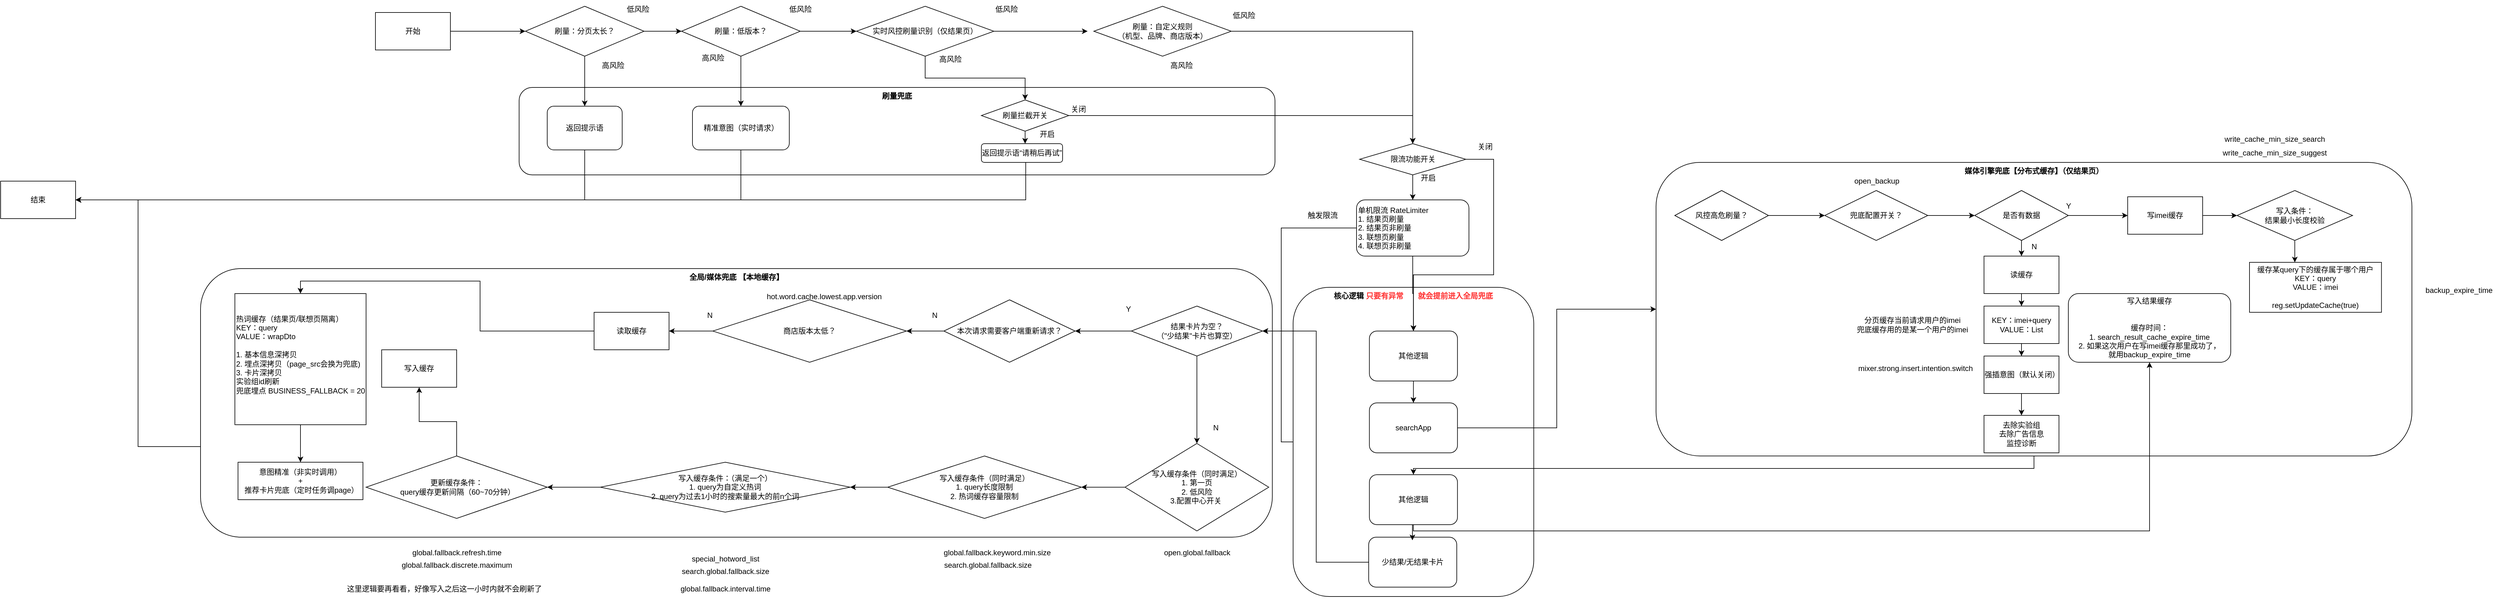 <mxfile version="25.0.3">
  <diagram name="第 1 页" id="1Aa76YPSy4CPtxVOISLz">
    <mxGraphModel dx="1760" dy="1668" grid="1" gridSize="10" guides="1" tooltips="1" connect="1" arrows="1" fold="1" page="1" pageScale="1" pageWidth="827" pageHeight="1169" math="0" shadow="0">
      <root>
        <mxCell id="0" />
        <mxCell id="1" parent="0" />
        <mxCell id="K1Wzr4Rf5TzKCfg1iNbo-114" style="edgeStyle=orthogonalEdgeStyle;rounded=0;orthogonalLoop=1;jettySize=auto;html=1;entryX=1;entryY=0.5;entryDx=0;entryDy=0;" parent="1" source="K1Wzr4Rf5TzKCfg1iNbo-113" target="K1Wzr4Rf5TzKCfg1iNbo-64" edge="1">
          <mxGeometry relative="1" as="geometry">
            <Array as="points">
              <mxPoint x="1250" y="688" />
              <mxPoint x="1250" y="510" />
            </Array>
          </mxGeometry>
        </mxCell>
        <mxCell id="K1Wzr4Rf5TzKCfg1iNbo-113" value="&lt;b&gt;核心逻辑 &lt;font color=&quot;#ff3333&quot;&gt;只要有异常&amp;nbsp; &amp;nbsp; &amp;nbsp; &amp;nbsp;就会提前进入全局兜底&lt;/font&gt;&lt;/b&gt;" style="rounded=1;whiteSpace=wrap;html=1;verticalAlign=top;" parent="1" vertex="1">
          <mxGeometry x="1269" y="440" width="385.25" height="495" as="geometry" />
        </mxCell>
        <mxCell id="kvgdyRZ8XNl1OnzRA7-r-6" value="&lt;b&gt;刷量兜底&lt;/b&gt;&lt;div&gt;&lt;br&gt;&lt;/div&gt;" style="rounded=1;whiteSpace=wrap;html=1;verticalAlign=top;" parent="1" vertex="1">
          <mxGeometry x="30" y="120" width="1210" height="140" as="geometry" />
        </mxCell>
        <mxCell id="kvgdyRZ8XNl1OnzRA7-r-18" value="" style="edgeStyle=orthogonalEdgeStyle;rounded=0;orthogonalLoop=1;jettySize=auto;html=1;" parent="1" source="kvgdyRZ8XNl1OnzRA7-r-12" edge="1">
          <mxGeometry relative="1" as="geometry">
            <mxPoint x="40" y="30" as="targetPoint" />
          </mxGeometry>
        </mxCell>
        <mxCell id="kvgdyRZ8XNl1OnzRA7-r-12" value="开始" style="rounded=0;whiteSpace=wrap;html=1;" parent="1" vertex="1">
          <mxGeometry x="-200" width="120" height="60" as="geometry" />
        </mxCell>
        <mxCell id="kvgdyRZ8XNl1OnzRA7-r-33" style="edgeStyle=orthogonalEdgeStyle;rounded=0;orthogonalLoop=1;jettySize=auto;html=1;entryX=0;entryY=0.5;entryDx=0;entryDy=0;" parent="1" source="kvgdyRZ8XNl1OnzRA7-r-25" target="kvgdyRZ8XNl1OnzRA7-r-31" edge="1">
          <mxGeometry relative="1" as="geometry" />
        </mxCell>
        <mxCell id="kvgdyRZ8XNl1OnzRA7-r-49" style="edgeStyle=orthogonalEdgeStyle;rounded=0;orthogonalLoop=1;jettySize=auto;html=1;entryX=0.5;entryY=0;entryDx=0;entryDy=0;" parent="1" source="kvgdyRZ8XNl1OnzRA7-r-25" target="kvgdyRZ8XNl1OnzRA7-r-45" edge="1">
          <mxGeometry relative="1" as="geometry" />
        </mxCell>
        <mxCell id="kvgdyRZ8XNl1OnzRA7-r-25" value="刷量：低版本？" style="rhombus;whiteSpace=wrap;html=1;" parent="1" vertex="1">
          <mxGeometry x="290" y="-10" width="190" height="80" as="geometry" />
        </mxCell>
        <mxCell id="kvgdyRZ8XNl1OnzRA7-r-28" value="高风险" style="text;html=1;align=center;verticalAlign=middle;resizable=0;points=[];autosize=1;strokeColor=none;fillColor=none;" parent="1" vertex="1">
          <mxGeometry x="310" y="58" width="60" height="30" as="geometry" />
        </mxCell>
        <mxCell id="kvgdyRZ8XNl1OnzRA7-r-39" style="edgeStyle=orthogonalEdgeStyle;rounded=0;orthogonalLoop=1;jettySize=auto;html=1;" parent="1" source="kvgdyRZ8XNl1OnzRA7-r-31" edge="1">
          <mxGeometry relative="1" as="geometry">
            <mxPoint x="940" y="30.0" as="targetPoint" />
          </mxGeometry>
        </mxCell>
        <mxCell id="K1Wzr4Rf5TzKCfg1iNbo-34" style="edgeStyle=orthogonalEdgeStyle;rounded=0;orthogonalLoop=1;jettySize=auto;html=1;entryX=0.5;entryY=0;entryDx=0;entryDy=0;" parent="1" source="kvgdyRZ8XNl1OnzRA7-r-31" target="K1Wzr4Rf5TzKCfg1iNbo-33" edge="1">
          <mxGeometry relative="1" as="geometry" />
        </mxCell>
        <mxCell id="kvgdyRZ8XNl1OnzRA7-r-31" value="实时风控刷量识别（仅结果页）" style="rhombus;whiteSpace=wrap;html=1;" parent="1" vertex="1">
          <mxGeometry x="570" y="-10" width="220" height="80" as="geometry" />
        </mxCell>
        <mxCell id="kvgdyRZ8XNl1OnzRA7-r-37" value="低风险" style="text;html=1;align=center;verticalAlign=middle;resizable=0;points=[];autosize=1;strokeColor=none;fillColor=none;" parent="1" vertex="1">
          <mxGeometry x="450" y="-20" width="60" height="30" as="geometry" />
        </mxCell>
        <mxCell id="kvgdyRZ8XNl1OnzRA7-r-38" value="高风险" style="text;html=1;align=center;verticalAlign=middle;resizable=0;points=[];autosize=1;strokeColor=none;fillColor=none;" parent="1" vertex="1">
          <mxGeometry x="1060" y="70" width="60" height="30" as="geometry" />
        </mxCell>
        <mxCell id="kvgdyRZ8XNl1OnzRA7-r-41" value="低风险" style="text;html=1;align=center;verticalAlign=middle;resizable=0;points=[];autosize=1;strokeColor=none;fillColor=none;" parent="1" vertex="1">
          <mxGeometry x="780" y="-20" width="60" height="30" as="geometry" />
        </mxCell>
        <mxCell id="K1Wzr4Rf5TzKCfg1iNbo-11" style="edgeStyle=orthogonalEdgeStyle;rounded=0;orthogonalLoop=1;jettySize=auto;html=1;entryX=1;entryY=0.5;entryDx=0;entryDy=0;" parent="1" source="kvgdyRZ8XNl1OnzRA7-r-45" target="kvgdyRZ8XNl1OnzRA7-r-51" edge="1">
          <mxGeometry relative="1" as="geometry">
            <Array as="points">
              <mxPoint x="385" y="300" />
            </Array>
          </mxGeometry>
        </mxCell>
        <mxCell id="kvgdyRZ8XNl1OnzRA7-r-45" value="精准意图（实时请求）" style="rounded=1;whiteSpace=wrap;html=1;" parent="1" vertex="1">
          <mxGeometry x="307.5" y="150" width="155" height="70" as="geometry" />
        </mxCell>
        <mxCell id="K1Wzr4Rf5TzKCfg1iNbo-32" style="edgeStyle=orthogonalEdgeStyle;rounded=0;orthogonalLoop=1;jettySize=auto;html=1;entryX=1;entryY=0.5;entryDx=0;entryDy=0;" parent="1" source="kvgdyRZ8XNl1OnzRA7-r-46" target="kvgdyRZ8XNl1OnzRA7-r-51" edge="1">
          <mxGeometry relative="1" as="geometry">
            <Array as="points">
              <mxPoint x="841" y="300" />
            </Array>
          </mxGeometry>
        </mxCell>
        <mxCell id="kvgdyRZ8XNl1OnzRA7-r-46" value="返回提示语“请稍后再试”" style="rounded=1;whiteSpace=wrap;html=1;" parent="1" vertex="1">
          <mxGeometry x="770" y="210" width="130" height="30" as="geometry" />
        </mxCell>
        <mxCell id="kvgdyRZ8XNl1OnzRA7-r-51" value="结束" style="rounded=0;whiteSpace=wrap;html=1;" parent="1" vertex="1">
          <mxGeometry x="-800" y="270" width="120" height="60" as="geometry" />
        </mxCell>
        <mxCell id="K1Wzr4Rf5TzKCfg1iNbo-1" value="刷量：自定义规则&lt;br&gt;（机型、品牌、商店版本）" style="rhombus;whiteSpace=wrap;html=1;" parent="1" vertex="1">
          <mxGeometry x="950" y="-10" width="220" height="80" as="geometry" />
        </mxCell>
        <mxCell id="K1Wzr4Rf5TzKCfg1iNbo-4" style="edgeStyle=orthogonalEdgeStyle;rounded=0;orthogonalLoop=1;jettySize=auto;html=1;entryX=0;entryY=0.5;entryDx=0;entryDy=0;" parent="1" source="K1Wzr4Rf5TzKCfg1iNbo-3" target="kvgdyRZ8XNl1OnzRA7-r-25" edge="1">
          <mxGeometry relative="1" as="geometry" />
        </mxCell>
        <mxCell id="K1Wzr4Rf5TzKCfg1iNbo-16" style="edgeStyle=orthogonalEdgeStyle;rounded=0;orthogonalLoop=1;jettySize=auto;html=1;entryX=0.5;entryY=0;entryDx=0;entryDy=0;" parent="1" source="K1Wzr4Rf5TzKCfg1iNbo-3" target="K1Wzr4Rf5TzKCfg1iNbo-6" edge="1">
          <mxGeometry relative="1" as="geometry" />
        </mxCell>
        <mxCell id="K1Wzr4Rf5TzKCfg1iNbo-3" value="刷量：分页太长？" style="rhombus;whiteSpace=wrap;html=1;" parent="1" vertex="1">
          <mxGeometry x="40" y="-10" width="190" height="80" as="geometry" />
        </mxCell>
        <mxCell id="K1Wzr4Rf5TzKCfg1iNbo-10" style="edgeStyle=orthogonalEdgeStyle;rounded=0;orthogonalLoop=1;jettySize=auto;html=1;entryX=1;entryY=0.5;entryDx=0;entryDy=0;" parent="1" source="K1Wzr4Rf5TzKCfg1iNbo-6" target="kvgdyRZ8XNl1OnzRA7-r-51" edge="1">
          <mxGeometry relative="1" as="geometry">
            <Array as="points">
              <mxPoint x="135" y="300" />
            </Array>
          </mxGeometry>
        </mxCell>
        <mxCell id="K1Wzr4Rf5TzKCfg1iNbo-6" value="返回提示语" style="rounded=1;whiteSpace=wrap;html=1;" parent="1" vertex="1">
          <mxGeometry x="75" y="150" width="120" height="70" as="geometry" />
        </mxCell>
        <mxCell id="K1Wzr4Rf5TzKCfg1iNbo-9" value="低风险" style="text;html=1;align=center;verticalAlign=middle;resizable=0;points=[];autosize=1;strokeColor=none;fillColor=none;" parent="1" vertex="1">
          <mxGeometry x="1160" y="-10" width="60" height="30" as="geometry" />
        </mxCell>
        <mxCell id="K1Wzr4Rf5TzKCfg1iNbo-14" value="低风险" style="text;html=1;align=center;verticalAlign=middle;resizable=0;points=[];autosize=1;strokeColor=none;fillColor=none;" parent="1" vertex="1">
          <mxGeometry x="190" y="-20" width="60" height="30" as="geometry" />
        </mxCell>
        <mxCell id="K1Wzr4Rf5TzKCfg1iNbo-17" value="高风险" style="text;html=1;align=center;verticalAlign=middle;resizable=0;points=[];autosize=1;strokeColor=none;fillColor=none;" parent="1" vertex="1">
          <mxGeometry x="150" y="70" width="60" height="30" as="geometry" />
        </mxCell>
        <mxCell id="K1Wzr4Rf5TzKCfg1iNbo-18" value="高风险" style="text;html=1;align=center;verticalAlign=middle;resizable=0;points=[];autosize=1;strokeColor=none;fillColor=none;" parent="1" vertex="1">
          <mxGeometry x="690" y="60" width="60" height="30" as="geometry" />
        </mxCell>
        <mxCell id="K1Wzr4Rf5TzKCfg1iNbo-163" style="edgeStyle=orthogonalEdgeStyle;rounded=0;orthogonalLoop=1;jettySize=auto;html=1;entryX=0.5;entryY=0;entryDx=0;entryDy=0;" parent="1" source="K1Wzr4Rf5TzKCfg1iNbo-20" target="K1Wzr4Rf5TzKCfg1iNbo-144" edge="1">
          <mxGeometry relative="1" as="geometry" />
        </mxCell>
        <mxCell id="K1Wzr4Rf5TzKCfg1iNbo-20" value="其他逻辑" style="rounded=1;whiteSpace=wrap;html=1;" parent="1" vertex="1">
          <mxGeometry x="1391.12" y="510" width="141" height="80" as="geometry" />
        </mxCell>
        <mxCell id="piJ36TH8UZs6pjO6e0jp-5" style="edgeStyle=orthogonalEdgeStyle;rounded=0;orthogonalLoop=1;jettySize=auto;html=1;entryX=0.5;entryY=0;entryDx=0;entryDy=0;" edge="1" parent="1" source="K1Wzr4Rf5TzKCfg1iNbo-23" target="K1Wzr4Rf5TzKCfg1iNbo-29">
          <mxGeometry relative="1" as="geometry">
            <Array as="points">
              <mxPoint x="2455" y="730" />
              <mxPoint x="1462" y="730" />
            </Array>
          </mxGeometry>
        </mxCell>
        <mxCell id="K1Wzr4Rf5TzKCfg1iNbo-23" value="&lt;b&gt;媒体引擎兜底【分布式缓存】（仅结果页）&lt;/b&gt;" style="rounded=1;whiteSpace=wrap;html=1;verticalAlign=top;" parent="1" vertex="1">
          <mxGeometry x="1850" y="240" width="1210" height="470" as="geometry" />
        </mxCell>
        <mxCell id="K1Wzr4Rf5TzKCfg1iNbo-40" style="edgeStyle=orthogonalEdgeStyle;rounded=0;orthogonalLoop=1;jettySize=auto;html=1;entryX=1;entryY=0.5;entryDx=0;entryDy=0;" parent="1" source="K1Wzr4Rf5TzKCfg1iNbo-24" target="kvgdyRZ8XNl1OnzRA7-r-51" edge="1">
          <mxGeometry relative="1" as="geometry">
            <Array as="points">
              <mxPoint x="-580" y="695" />
              <mxPoint x="-580" y="300" />
            </Array>
          </mxGeometry>
        </mxCell>
        <mxCell id="K1Wzr4Rf5TzKCfg1iNbo-24" value="&lt;b&gt;全局/媒体兜底 【本地缓存】&lt;/b&gt;" style="rounded=1;whiteSpace=wrap;html=1;verticalAlign=top;" parent="1" vertex="1">
          <mxGeometry x="-480" y="410" width="1715.75" height="430" as="geometry" />
        </mxCell>
        <mxCell id="qs3GoqLjjJzCY68HmrBl-4" style="edgeStyle=orthogonalEdgeStyle;rounded=0;orthogonalLoop=1;jettySize=auto;html=1;entryX=1;entryY=0.5;entryDx=0;entryDy=0;exitX=0;exitY=0.501;exitDx=0;exitDy=0;exitPerimeter=0;" parent="1" source="piJ36TH8UZs6pjO6e0jp-2" target="K1Wzr4Rf5TzKCfg1iNbo-64" edge="1">
          <mxGeometry relative="1" as="geometry">
            <Array as="points">
              <mxPoint x="1306" y="880" />
              <mxPoint x="1306" y="510" />
            </Array>
          </mxGeometry>
        </mxCell>
        <mxCell id="piJ36TH8UZs6pjO6e0jp-4" style="edgeStyle=orthogonalEdgeStyle;rounded=0;orthogonalLoop=1;jettySize=auto;html=1;entryX=0.5;entryY=1;entryDx=0;entryDy=0;" edge="1" parent="1" source="K1Wzr4Rf5TzKCfg1iNbo-29" target="K1Wzr4Rf5TzKCfg1iNbo-166">
          <mxGeometry relative="1" as="geometry">
            <Array as="points">
              <mxPoint x="1462" y="830" />
              <mxPoint x="2640" y="830" />
            </Array>
          </mxGeometry>
        </mxCell>
        <mxCell id="K1Wzr4Rf5TzKCfg1iNbo-29" value="其他逻辑" style="rounded=1;whiteSpace=wrap;html=1;" parent="1" vertex="1">
          <mxGeometry x="1391.13" y="740" width="141" height="80" as="geometry" />
        </mxCell>
        <mxCell id="K1Wzr4Rf5TzKCfg1iNbo-36" style="edgeStyle=orthogonalEdgeStyle;rounded=0;orthogonalLoop=1;jettySize=auto;html=1;entryX=0.5;entryY=0;entryDx=0;entryDy=0;" parent="1" source="K1Wzr4Rf5TzKCfg1iNbo-50" target="K1Wzr4Rf5TzKCfg1iNbo-37" edge="1">
          <mxGeometry relative="1" as="geometry">
            <mxPoint x="1380" y="70" as="targetPoint" />
            <Array as="points">
              <mxPoint x="1461" y="165" />
            </Array>
          </mxGeometry>
        </mxCell>
        <mxCell id="K1Wzr4Rf5TzKCfg1iNbo-33" value="刷量拦截开关" style="rhombus;whiteSpace=wrap;html=1;" parent="1" vertex="1">
          <mxGeometry x="770" y="140" width="140" height="50" as="geometry" />
        </mxCell>
        <mxCell id="K1Wzr4Rf5TzKCfg1iNbo-35" style="edgeStyle=orthogonalEdgeStyle;rounded=0;orthogonalLoop=1;jettySize=auto;html=1;entryX=0.536;entryY=0.013;entryDx=0;entryDy=0;entryPerimeter=0;" parent="1" source="K1Wzr4Rf5TzKCfg1iNbo-33" target="kvgdyRZ8XNl1OnzRA7-r-46" edge="1">
          <mxGeometry relative="1" as="geometry" />
        </mxCell>
        <mxCell id="K1Wzr4Rf5TzKCfg1iNbo-39" style="edgeStyle=orthogonalEdgeStyle;rounded=0;orthogonalLoop=1;jettySize=auto;html=1;entryX=0.5;entryY=0;entryDx=0;entryDy=0;" parent="1" source="K1Wzr4Rf5TzKCfg1iNbo-37" target="K1Wzr4Rf5TzKCfg1iNbo-20" edge="1">
          <mxGeometry relative="1" as="geometry" />
        </mxCell>
        <mxCell id="K1Wzr4Rf5TzKCfg1iNbo-61" style="edgeStyle=orthogonalEdgeStyle;rounded=0;orthogonalLoop=1;jettySize=auto;html=1;entryX=1;entryY=0.5;entryDx=0;entryDy=0;" parent="1" source="K1Wzr4Rf5TzKCfg1iNbo-37" target="K1Wzr4Rf5TzKCfg1iNbo-64" edge="1">
          <mxGeometry relative="1" as="geometry">
            <Array as="points">
              <mxPoint x="1250" y="345" />
              <mxPoint x="1250" y="510" />
            </Array>
          </mxGeometry>
        </mxCell>
        <mxCell id="K1Wzr4Rf5TzKCfg1iNbo-37" value="单机限流 RateLimiter&lt;br&gt;1. 结果页刷量&lt;br&gt;2. 结果页非刷量&lt;br&gt;3. 联想页刷量&lt;br&gt;4. 联想页非刷量" style="rounded=1;whiteSpace=wrap;html=1;align=left;" parent="1" vertex="1">
          <mxGeometry x="1370.5" y="300" width="180" height="90" as="geometry" />
        </mxCell>
        <mxCell id="K1Wzr4Rf5TzKCfg1iNbo-44" value="关闭" style="text;html=1;align=center;verticalAlign=middle;resizable=0;points=[];autosize=1;strokeColor=none;fillColor=none;" parent="1" vertex="1">
          <mxGeometry x="900" y="140" width="50" height="30" as="geometry" />
        </mxCell>
        <mxCell id="K1Wzr4Rf5TzKCfg1iNbo-45" value="开启" style="text;html=1;align=center;verticalAlign=middle;resizable=0;points=[];autosize=1;strokeColor=none;fillColor=none;" parent="1" vertex="1">
          <mxGeometry x="850" y="180" width="50" height="30" as="geometry" />
        </mxCell>
        <mxCell id="K1Wzr4Rf5TzKCfg1iNbo-51" value="" style="edgeStyle=orthogonalEdgeStyle;rounded=0;orthogonalLoop=1;jettySize=auto;html=1;" parent="1" source="K1Wzr4Rf5TzKCfg1iNbo-1" target="K1Wzr4Rf5TzKCfg1iNbo-50" edge="1">
          <mxGeometry relative="1" as="geometry">
            <mxPoint x="1460" y="240" as="targetPoint" />
            <mxPoint x="1170" y="30" as="sourcePoint" />
          </mxGeometry>
        </mxCell>
        <mxCell id="K1Wzr4Rf5TzKCfg1iNbo-52" value="" style="edgeStyle=orthogonalEdgeStyle;rounded=0;orthogonalLoop=1;jettySize=auto;html=1;entryX=0.5;entryY=0;entryDx=0;entryDy=0;" parent="1" source="K1Wzr4Rf5TzKCfg1iNbo-33" target="K1Wzr4Rf5TzKCfg1iNbo-50" edge="1">
          <mxGeometry relative="1" as="geometry">
            <mxPoint x="1461" y="300" as="targetPoint" />
            <mxPoint x="910" y="165" as="sourcePoint" />
            <Array as="points" />
          </mxGeometry>
        </mxCell>
        <mxCell id="K1Wzr4Rf5TzKCfg1iNbo-58" style="edgeStyle=orthogonalEdgeStyle;rounded=0;orthogonalLoop=1;jettySize=auto;html=1;entryX=0.5;entryY=0;entryDx=0;entryDy=0;" parent="1" source="K1Wzr4Rf5TzKCfg1iNbo-50" target="K1Wzr4Rf5TzKCfg1iNbo-20" edge="1">
          <mxGeometry relative="1" as="geometry">
            <Array as="points">
              <mxPoint x="1590" y="235" />
              <mxPoint x="1590" y="420" />
            </Array>
          </mxGeometry>
        </mxCell>
        <mxCell id="K1Wzr4Rf5TzKCfg1iNbo-50" value="限流功能开关" style="rhombus;whiteSpace=wrap;html=1;" parent="1" vertex="1">
          <mxGeometry x="1375.5" y="210" width="170" height="50" as="geometry" />
        </mxCell>
        <mxCell id="K1Wzr4Rf5TzKCfg1iNbo-54" value="关闭" style="text;html=1;align=center;verticalAlign=middle;resizable=0;points=[];autosize=1;strokeColor=none;fillColor=none;" parent="1" vertex="1">
          <mxGeometry x="1550.5" y="200" width="50" height="30" as="geometry" />
        </mxCell>
        <mxCell id="K1Wzr4Rf5TzKCfg1iNbo-57" value="开启" style="text;html=1;align=center;verticalAlign=middle;resizable=0;points=[];autosize=1;strokeColor=none;fillColor=none;" parent="1" vertex="1">
          <mxGeometry x="1460" y="250" width="50" height="30" as="geometry" />
        </mxCell>
        <mxCell id="K1Wzr4Rf5TzKCfg1iNbo-109" style="edgeStyle=orthogonalEdgeStyle;rounded=0;orthogonalLoop=1;jettySize=auto;html=1;entryX=0.5;entryY=0;entryDx=0;entryDy=0;" parent="1" source="K1Wzr4Rf5TzKCfg1iNbo-64" target="K1Wzr4Rf5TzKCfg1iNbo-72" edge="1">
          <mxGeometry relative="1" as="geometry" />
        </mxCell>
        <mxCell id="K1Wzr4Rf5TzKCfg1iNbo-110" style="edgeStyle=orthogonalEdgeStyle;rounded=0;orthogonalLoop=1;jettySize=auto;html=1;entryX=1;entryY=0.5;entryDx=0;entryDy=0;" parent="1" source="K1Wzr4Rf5TzKCfg1iNbo-183" target="K1Wzr4Rf5TzKCfg1iNbo-103" edge="1">
          <mxGeometry relative="1" as="geometry" />
        </mxCell>
        <mxCell id="K1Wzr4Rf5TzKCfg1iNbo-64" value="&lt;div&gt;结果卡片为空？&lt;br&gt;（&quot;少结果&quot;卡片也算空）&lt;/div&gt;" style="rhombus;whiteSpace=wrap;html=1;" parent="1" vertex="1">
          <mxGeometry x="1010" y="470" width="210" height="80" as="geometry" />
        </mxCell>
        <mxCell id="K1Wzr4Rf5TzKCfg1iNbo-84" style="edgeStyle=orthogonalEdgeStyle;rounded=0;orthogonalLoop=1;jettySize=auto;html=1;entryX=1;entryY=0.5;entryDx=0;entryDy=0;" parent="1" source="K1Wzr4Rf5TzKCfg1iNbo-72" target="K1Wzr4Rf5TzKCfg1iNbo-82" edge="1">
          <mxGeometry relative="1" as="geometry" />
        </mxCell>
        <mxCell id="K1Wzr4Rf5TzKCfg1iNbo-72" value="写入缓存条件（同时满足）&lt;br&gt;1. 第一页&lt;br&gt;2. 低风险&lt;br&gt;3.配置中心开关&amp;nbsp;" style="rhombus;whiteSpace=wrap;html=1;" parent="1" vertex="1">
          <mxGeometry x="1000" y="690" width="230" height="140" as="geometry" />
        </mxCell>
        <mxCell id="K1Wzr4Rf5TzKCfg1iNbo-79" value="open.global.fallback" style="text;html=1;align=center;verticalAlign=middle;resizable=0;points=[];autosize=1;strokeColor=none;fillColor=none;" parent="1" vertex="1">
          <mxGeometry x="1050" y="850" width="130" height="30" as="geometry" />
        </mxCell>
        <mxCell id="K1Wzr4Rf5TzKCfg1iNbo-80" value="global.fallback.keyword.min.size" style="text;html=1;align=center;verticalAlign=middle;resizable=0;points=[];autosize=1;strokeColor=none;fillColor=none;" parent="1" vertex="1">
          <mxGeometry x="700" y="850" width="190" height="30" as="geometry" />
        </mxCell>
        <mxCell id="K1Wzr4Rf5TzKCfg1iNbo-87" style="edgeStyle=orthogonalEdgeStyle;rounded=0;orthogonalLoop=1;jettySize=auto;html=1;entryX=1;entryY=0.5;entryDx=0;entryDy=0;" parent="1" source="K1Wzr4Rf5TzKCfg1iNbo-82" target="K1Wzr4Rf5TzKCfg1iNbo-86" edge="1">
          <mxGeometry relative="1" as="geometry" />
        </mxCell>
        <mxCell id="K1Wzr4Rf5TzKCfg1iNbo-82" value="写入缓存条件（同时满足）&lt;br&gt;1. query长度限制&lt;br&gt;2. 热词缓存容量限制" style="rhombus;whiteSpace=wrap;html=1;" parent="1" vertex="1">
          <mxGeometry x="620" y="710" width="310" height="100" as="geometry" />
        </mxCell>
        <mxCell id="K1Wzr4Rf5TzKCfg1iNbo-85" value="search.global.fallback.size" style="text;html=1;align=center;verticalAlign=middle;resizable=0;points=[];autosize=1;strokeColor=none;fillColor=none;" parent="1" vertex="1">
          <mxGeometry x="700" y="870" width="160" height="30" as="geometry" />
        </mxCell>
        <mxCell id="K1Wzr4Rf5TzKCfg1iNbo-95" value="" style="edgeStyle=orthogonalEdgeStyle;rounded=0;orthogonalLoop=1;jettySize=auto;html=1;" parent="1" source="K1Wzr4Rf5TzKCfg1iNbo-86" target="K1Wzr4Rf5TzKCfg1iNbo-94" edge="1">
          <mxGeometry relative="1" as="geometry" />
        </mxCell>
        <mxCell id="K1Wzr4Rf5TzKCfg1iNbo-86" value="写入缓存条件：（满足一个）&lt;br&gt;1. query为自定义热词&lt;br&gt;2. query为过去1小时的搜索量最大的前n个词" style="rhombus;whiteSpace=wrap;html=1;" parent="1" vertex="1">
          <mxGeometry x="160" y="720" width="400" height="80" as="geometry" />
        </mxCell>
        <mxCell id="K1Wzr4Rf5TzKCfg1iNbo-90" value="Y" style="text;html=1;align=center;verticalAlign=middle;resizable=0;points=[];autosize=1;strokeColor=none;fillColor=none;" parent="1" vertex="1">
          <mxGeometry x="990" y="460" width="30" height="30" as="geometry" />
        </mxCell>
        <mxCell id="K1Wzr4Rf5TzKCfg1iNbo-91" value="N" style="text;html=1;align=center;verticalAlign=middle;resizable=0;points=[];autosize=1;strokeColor=none;fillColor=none;" parent="1" vertex="1">
          <mxGeometry x="1130" y="650" width="30" height="30" as="geometry" />
        </mxCell>
        <mxCell id="K1Wzr4Rf5TzKCfg1iNbo-92" value="search.global.fallback.size" style="text;html=1;align=center;verticalAlign=middle;resizable=0;points=[];autosize=1;strokeColor=none;fillColor=none;" parent="1" vertex="1">
          <mxGeometry x="280" y="880" width="160" height="30" as="geometry" />
        </mxCell>
        <mxCell id="K1Wzr4Rf5TzKCfg1iNbo-93" value="special_hotword_list" style="text;html=1;align=center;verticalAlign=middle;resizable=0;points=[];autosize=1;strokeColor=none;fillColor=none;" parent="1" vertex="1">
          <mxGeometry x="295" y="860" width="130" height="30" as="geometry" />
        </mxCell>
        <mxCell id="K1Wzr4Rf5TzKCfg1iNbo-180" style="edgeStyle=orthogonalEdgeStyle;rounded=0;orthogonalLoop=1;jettySize=auto;html=1;entryX=0.5;entryY=1;entryDx=0;entryDy=0;" parent="1" source="K1Wzr4Rf5TzKCfg1iNbo-94" target="K1Wzr4Rf5TzKCfg1iNbo-179" edge="1">
          <mxGeometry relative="1" as="geometry" />
        </mxCell>
        <mxCell id="K1Wzr4Rf5TzKCfg1iNbo-94" value="更新缓存条件：&lt;br&gt;&amp;nbsp;query缓存更新间隔（60~70分钟）" style="rhombus;whiteSpace=wrap;html=1;" parent="1" vertex="1">
          <mxGeometry x="-215" y="710" width="290" height="100" as="geometry" />
        </mxCell>
        <mxCell id="K1Wzr4Rf5TzKCfg1iNbo-96" value="global.fallback.refresh.time" style="text;html=1;align=center;verticalAlign=middle;resizable=0;points=[];autosize=1;strokeColor=none;fillColor=none;" parent="1" vertex="1">
          <mxGeometry x="-155" y="850" width="170" height="30" as="geometry" />
        </mxCell>
        <mxCell id="K1Wzr4Rf5TzKCfg1iNbo-97" value="global.fallback.discrete.maximum" style="text;html=1;align=center;verticalAlign=middle;resizable=0;points=[];autosize=1;strokeColor=none;fillColor=none;" parent="1" vertex="1">
          <mxGeometry x="-170" y="870" width="200" height="30" as="geometry" />
        </mxCell>
        <mxCell id="K1Wzr4Rf5TzKCfg1iNbo-98" value="这里逻辑要再看看，好像写入之后这一小时内就不会刷新了" style="text;html=1;align=center;verticalAlign=middle;resizable=0;points=[];autosize=1;strokeColor=none;fillColor=none;" parent="1" vertex="1">
          <mxGeometry x="-260" y="908" width="340" height="30" as="geometry" />
        </mxCell>
        <mxCell id="K1Wzr4Rf5TzKCfg1iNbo-99" value="global.fallback.interval.time" style="text;html=1;align=center;verticalAlign=middle;resizable=0;points=[];autosize=1;strokeColor=none;fillColor=none;" parent="1" vertex="1">
          <mxGeometry x="275" y="908" width="170" height="30" as="geometry" />
        </mxCell>
        <mxCell id="K1Wzr4Rf5TzKCfg1iNbo-121" style="edgeStyle=orthogonalEdgeStyle;rounded=0;orthogonalLoop=1;jettySize=auto;html=1;entryX=0.5;entryY=0;entryDx=0;entryDy=0;" parent="1" source="K1Wzr4Rf5TzKCfg1iNbo-101" target="K1Wzr4Rf5TzKCfg1iNbo-116" edge="1">
          <mxGeometry relative="1" as="geometry" />
        </mxCell>
        <mxCell id="K1Wzr4Rf5TzKCfg1iNbo-101" value="热词缓存（结果页/联想页隔离）&lt;br&gt;KEY：query&lt;br&gt;VALUE：wrapDto&lt;br&gt;&lt;br&gt;1. 基本信息深拷贝&lt;br&gt;2. 埋点深拷贝（page_src会换为兜底)&lt;br&gt;3. 卡片深拷贝&lt;br&gt;实验组id刷新 &lt;br&gt;兜底埋点 BUSINESS_FALLBACK = 20&lt;br&gt;&lt;div&gt;&lt;br&gt;&lt;/div&gt;" style="whiteSpace=wrap;html=1;align=left;" parent="1" vertex="1">
          <mxGeometry x="-425" y="450" width="210" height="210" as="geometry" />
        </mxCell>
        <mxCell id="K1Wzr4Rf5TzKCfg1iNbo-132" value="" style="edgeStyle=orthogonalEdgeStyle;rounded=0;orthogonalLoop=1;jettySize=auto;html=1;" parent="1" source="K1Wzr4Rf5TzKCfg1iNbo-103" target="K1Wzr4Rf5TzKCfg1iNbo-131" edge="1">
          <mxGeometry relative="1" as="geometry" />
        </mxCell>
        <mxCell id="K1Wzr4Rf5TzKCfg1iNbo-103" value="商店版本太低？" style="rhombus;whiteSpace=wrap;html=1;" parent="1" vertex="1">
          <mxGeometry x="340" y="460" width="310" height="100" as="geometry" />
        </mxCell>
        <mxCell id="K1Wzr4Rf5TzKCfg1iNbo-105" value="hot.word.cache.lowest.app.version" style="text;html=1;align=center;verticalAlign=middle;resizable=0;points=[];autosize=1;strokeColor=none;fillColor=none;" parent="1" vertex="1">
          <mxGeometry x="413" y="440" width="210" height="30" as="geometry" />
        </mxCell>
        <mxCell id="K1Wzr4Rf5TzKCfg1iNbo-116" value="意图精准（非实时调用）&lt;br&gt;+&lt;br&gt;&amp;nbsp;推荐卡片兜底（定时任务调page）" style="whiteSpace=wrap;html=1;" parent="1" vertex="1">
          <mxGeometry x="-420" y="720" width="200" height="60" as="geometry" />
        </mxCell>
        <mxCell id="K1Wzr4Rf5TzKCfg1iNbo-124" value="触发限流" style="text;html=1;align=center;verticalAlign=middle;resizable=0;points=[];autosize=1;strokeColor=none;fillColor=none;" parent="1" vertex="1">
          <mxGeometry x="1280.5" y="310" width="70" height="30" as="geometry" />
        </mxCell>
        <mxCell id="K1Wzr4Rf5TzKCfg1iNbo-133" style="edgeStyle=orthogonalEdgeStyle;rounded=0;orthogonalLoop=1;jettySize=auto;html=1;entryX=0.5;entryY=0;entryDx=0;entryDy=0;" parent="1" source="K1Wzr4Rf5TzKCfg1iNbo-131" target="K1Wzr4Rf5TzKCfg1iNbo-101" edge="1">
          <mxGeometry relative="1" as="geometry" />
        </mxCell>
        <mxCell id="K1Wzr4Rf5TzKCfg1iNbo-131" value="读取缓存" style="whiteSpace=wrap;html=1;" parent="1" vertex="1">
          <mxGeometry x="150" y="480" width="120" height="60" as="geometry" />
        </mxCell>
        <mxCell id="K1Wzr4Rf5TzKCfg1iNbo-139" value="" style="edgeStyle=orthogonalEdgeStyle;rounded=0;orthogonalLoop=1;jettySize=auto;html=1;" parent="1" source="K1Wzr4Rf5TzKCfg1iNbo-135" target="K1Wzr4Rf5TzKCfg1iNbo-138" edge="1">
          <mxGeometry relative="1" as="geometry" />
        </mxCell>
        <mxCell id="K1Wzr4Rf5TzKCfg1iNbo-135" value="风控高危刷量？" style="rhombus;whiteSpace=wrap;html=1;" parent="1" vertex="1">
          <mxGeometry x="1880" y="285" width="150" height="80" as="geometry" />
        </mxCell>
        <mxCell id="K1Wzr4Rf5TzKCfg1iNbo-143" value="" style="edgeStyle=orthogonalEdgeStyle;rounded=0;orthogonalLoop=1;jettySize=auto;html=1;" parent="1" source="K1Wzr4Rf5TzKCfg1iNbo-138" target="K1Wzr4Rf5TzKCfg1iNbo-142" edge="1">
          <mxGeometry relative="1" as="geometry" />
        </mxCell>
        <mxCell id="K1Wzr4Rf5TzKCfg1iNbo-138" value="兜底配置开关？" style="rhombus;whiteSpace=wrap;html=1;" parent="1" vertex="1">
          <mxGeometry x="2120" y="285" width="165" height="80" as="geometry" />
        </mxCell>
        <mxCell id="K1Wzr4Rf5TzKCfg1iNbo-141" value="open_backup" style="text;html=1;align=center;verticalAlign=middle;resizable=0;points=[];autosize=1;strokeColor=none;fillColor=none;" parent="1" vertex="1">
          <mxGeometry x="2152.5" y="255" width="100" height="30" as="geometry" />
        </mxCell>
        <mxCell id="K1Wzr4Rf5TzKCfg1iNbo-148" value="" style="edgeStyle=orthogonalEdgeStyle;rounded=0;orthogonalLoop=1;jettySize=auto;html=1;" parent="1" source="K1Wzr4Rf5TzKCfg1iNbo-142" target="K1Wzr4Rf5TzKCfg1iNbo-147" edge="1">
          <mxGeometry relative="1" as="geometry" />
        </mxCell>
        <mxCell id="K1Wzr4Rf5TzKCfg1iNbo-150" value="" style="edgeStyle=orthogonalEdgeStyle;rounded=0;orthogonalLoop=1;jettySize=auto;html=1;" parent="1" source="K1Wzr4Rf5TzKCfg1iNbo-142" target="K1Wzr4Rf5TzKCfg1iNbo-149" edge="1">
          <mxGeometry relative="1" as="geometry" />
        </mxCell>
        <mxCell id="K1Wzr4Rf5TzKCfg1iNbo-142" value="是否有数据" style="rhombus;whiteSpace=wrap;html=1;" parent="1" vertex="1">
          <mxGeometry x="2360" y="285" width="150" height="80" as="geometry" />
        </mxCell>
        <mxCell id="K1Wzr4Rf5TzKCfg1iNbo-145" style="edgeStyle=orthogonalEdgeStyle;rounded=0;orthogonalLoop=1;jettySize=auto;html=1;entryX=0;entryY=0.5;entryDx=0;entryDy=0;" parent="1" source="K1Wzr4Rf5TzKCfg1iNbo-144" target="K1Wzr4Rf5TzKCfg1iNbo-23" edge="1">
          <mxGeometry relative="1" as="geometry" />
        </mxCell>
        <mxCell id="K1Wzr4Rf5TzKCfg1iNbo-144" value="searchApp" style="rounded=1;whiteSpace=wrap;html=1;" parent="1" vertex="1">
          <mxGeometry x="1391.12" y="625" width="141" height="80" as="geometry" />
        </mxCell>
        <mxCell id="K1Wzr4Rf5TzKCfg1iNbo-154" value="" style="edgeStyle=orthogonalEdgeStyle;rounded=0;orthogonalLoop=1;jettySize=auto;html=1;" parent="1" source="K1Wzr4Rf5TzKCfg1iNbo-147" target="K1Wzr4Rf5TzKCfg1iNbo-153" edge="1">
          <mxGeometry relative="1" as="geometry" />
        </mxCell>
        <mxCell id="K1Wzr4Rf5TzKCfg1iNbo-147" value="写imei缓存" style="whiteSpace=wrap;html=1;" parent="1" vertex="1">
          <mxGeometry x="2605" y="295" width="120" height="60" as="geometry" />
        </mxCell>
        <mxCell id="K1Wzr4Rf5TzKCfg1iNbo-176" style="edgeStyle=orthogonalEdgeStyle;rounded=0;orthogonalLoop=1;jettySize=auto;html=1;entryX=0.5;entryY=0;entryDx=0;entryDy=0;" parent="1" source="K1Wzr4Rf5TzKCfg1iNbo-149" target="K1Wzr4Rf5TzKCfg1iNbo-169" edge="1">
          <mxGeometry relative="1" as="geometry" />
        </mxCell>
        <mxCell id="K1Wzr4Rf5TzKCfg1iNbo-149" value="读缓存" style="whiteSpace=wrap;html=1;" parent="1" vertex="1">
          <mxGeometry x="2375" y="390" width="120" height="60" as="geometry" />
        </mxCell>
        <mxCell id="K1Wzr4Rf5TzKCfg1iNbo-151" value="Y" style="text;html=1;align=center;verticalAlign=middle;resizable=0;points=[];autosize=1;strokeColor=none;fillColor=none;" parent="1" vertex="1">
          <mxGeometry x="2495" y="295" width="30" height="30" as="geometry" />
        </mxCell>
        <mxCell id="K1Wzr4Rf5TzKCfg1iNbo-152" value="N" style="text;html=1;align=center;verticalAlign=middle;resizable=0;points=[];autosize=1;strokeColor=none;fillColor=none;" parent="1" vertex="1">
          <mxGeometry x="2440" y="360" width="30" height="30" as="geometry" />
        </mxCell>
        <mxCell id="K1Wzr4Rf5TzKCfg1iNbo-158" value="" style="edgeStyle=orthogonalEdgeStyle;rounded=0;orthogonalLoop=1;jettySize=auto;html=1;" parent="1" source="K1Wzr4Rf5TzKCfg1iNbo-153" edge="1">
          <mxGeometry relative="1" as="geometry">
            <mxPoint x="2872.571" y="400.031" as="targetPoint" />
          </mxGeometry>
        </mxCell>
        <mxCell id="K1Wzr4Rf5TzKCfg1iNbo-153" value="写入条件：&lt;br&gt;结果最小长度校验" style="rhombus;whiteSpace=wrap;html=1;" parent="1" vertex="1">
          <mxGeometry x="2780" y="285" width="185" height="80" as="geometry" />
        </mxCell>
        <mxCell id="K1Wzr4Rf5TzKCfg1iNbo-155" value="write_cache_min_size_search" style="text;html=1;align=center;verticalAlign=middle;resizable=0;points=[];autosize=1;strokeColor=none;fillColor=none;" parent="1" vertex="1">
          <mxGeometry x="2750" y="188" width="180" height="30" as="geometry" />
        </mxCell>
        <mxCell id="K1Wzr4Rf5TzKCfg1iNbo-156" value="write_cache_min_size_suggest" style="text;html=1;align=center;verticalAlign=middle;resizable=0;points=[];autosize=1;strokeColor=none;fillColor=none;" parent="1" vertex="1">
          <mxGeometry x="2745" y="210" width="190" height="30" as="geometry" />
        </mxCell>
        <mxCell id="K1Wzr4Rf5TzKCfg1iNbo-159" value="缓存某query下的缓存属于哪个用户&lt;br&gt;KEY：query&lt;br&gt;VALUE：imei&lt;br&gt;&lt;br&gt;reg.setUpdateCache(true)" style="whiteSpace=wrap;html=1;" parent="1" vertex="1">
          <mxGeometry x="2800" y="400" width="211.25" height="80" as="geometry" />
        </mxCell>
        <mxCell id="K1Wzr4Rf5TzKCfg1iNbo-160" value="backup_expire_time" style="text;html=1;align=center;verticalAlign=middle;resizable=0;points=[];autosize=1;strokeColor=none;fillColor=none;" parent="1" vertex="1">
          <mxGeometry x="3070" y="430" width="130" height="30" as="geometry" />
        </mxCell>
        <mxCell id="K1Wzr4Rf5TzKCfg1iNbo-166" value="写入结果缓存&lt;br&gt;&lt;br&gt;&lt;br&gt;缓存时间：&lt;div&gt;1. search_result_cache_expire_time&lt;br&gt;2. 如果这次用户在写imei缓存那里成功了，&lt;br&gt;就用&lt;span style=&quot;text-wrap: nowrap; background-color: initial;&quot;&gt;backup_expire_time&lt;/span&gt;&lt;/div&gt;" style="rounded=1;whiteSpace=wrap;html=1;" parent="1" vertex="1">
          <mxGeometry x="2510" y="450" width="260" height="110" as="geometry" />
        </mxCell>
        <mxCell id="K1Wzr4Rf5TzKCfg1iNbo-178" value="" style="edgeStyle=orthogonalEdgeStyle;rounded=0;orthogonalLoop=1;jettySize=auto;html=1;" parent="1" source="K1Wzr4Rf5TzKCfg1iNbo-169" target="K1Wzr4Rf5TzKCfg1iNbo-177" edge="1">
          <mxGeometry relative="1" as="geometry" />
        </mxCell>
        <mxCell id="K1Wzr4Rf5TzKCfg1iNbo-169" value="KEY：imei+query&lt;div&gt;VALUE：List&lt;/div&gt;" style="whiteSpace=wrap;html=1;" parent="1" vertex="1">
          <mxGeometry x="2375" y="470" width="120" height="60" as="geometry" />
        </mxCell>
        <mxCell id="K1Wzr4Rf5TzKCfg1iNbo-175" value="分页缓存当前请求用户的imei&lt;br&gt;兜底缓存用的是某一个用户的imei" style="text;html=1;align=center;verticalAlign=middle;resizable=0;points=[];autosize=1;strokeColor=none;fillColor=none;" parent="1" vertex="1">
          <mxGeometry x="2160" y="480" width="200" height="40" as="geometry" />
        </mxCell>
        <mxCell id="K1Wzr4Rf5TzKCfg1iNbo-182" style="edgeStyle=orthogonalEdgeStyle;rounded=0;orthogonalLoop=1;jettySize=auto;html=1;entryX=0.5;entryY=0;entryDx=0;entryDy=0;" parent="1" source="K1Wzr4Rf5TzKCfg1iNbo-177" target="K1Wzr4Rf5TzKCfg1iNbo-181" edge="1">
          <mxGeometry relative="1" as="geometry" />
        </mxCell>
        <mxCell id="K1Wzr4Rf5TzKCfg1iNbo-177" value="强插意图（默认关闭）" style="whiteSpace=wrap;html=1;" parent="1" vertex="1">
          <mxGeometry x="2375" y="550" width="120" height="60" as="geometry" />
        </mxCell>
        <mxCell id="K1Wzr4Rf5TzKCfg1iNbo-179" value="写入缓存" style="whiteSpace=wrap;html=1;" parent="1" vertex="1">
          <mxGeometry x="-190" y="540" width="120" height="60" as="geometry" />
        </mxCell>
        <mxCell id="K1Wzr4Rf5TzKCfg1iNbo-181" value="去除实验组&lt;br&gt;去除广告信息&lt;br&gt;监控诊断" style="whiteSpace=wrap;html=1;" parent="1" vertex="1">
          <mxGeometry x="2375" y="645" width="120" height="60" as="geometry" />
        </mxCell>
        <mxCell id="K1Wzr4Rf5TzKCfg1iNbo-184" value="" style="edgeStyle=orthogonalEdgeStyle;rounded=0;orthogonalLoop=1;jettySize=auto;html=1;entryX=1;entryY=0.5;entryDx=0;entryDy=0;" parent="1" source="K1Wzr4Rf5TzKCfg1iNbo-64" target="K1Wzr4Rf5TzKCfg1iNbo-183" edge="1">
          <mxGeometry relative="1" as="geometry">
            <mxPoint x="1010" y="510" as="sourcePoint" />
            <mxPoint x="755" y="510" as="targetPoint" />
          </mxGeometry>
        </mxCell>
        <mxCell id="K1Wzr4Rf5TzKCfg1iNbo-183" value="本次请求需要客户端重新请求？" style="rhombus;whiteSpace=wrap;html=1;" parent="1" vertex="1">
          <mxGeometry x="710" y="460" width="210" height="100" as="geometry" />
        </mxCell>
        <mxCell id="qs3GoqLjjJzCY68HmrBl-1" value="N" style="text;html=1;align=center;verticalAlign=middle;resizable=0;points=[];autosize=1;strokeColor=none;fillColor=none;" parent="1" vertex="1">
          <mxGeometry x="680" y="470" width="30" height="30" as="geometry" />
        </mxCell>
        <mxCell id="qs3GoqLjjJzCY68HmrBl-2" value="N" style="text;html=1;align=center;verticalAlign=middle;resizable=0;points=[];autosize=1;strokeColor=none;fillColor=none;" parent="1" vertex="1">
          <mxGeometry x="320" y="470" width="30" height="30" as="geometry" />
        </mxCell>
        <mxCell id="piJ36TH8UZs6pjO6e0jp-1" value="mixer.strong.insert.intention.switch" style="text;html=1;align=center;verticalAlign=middle;resizable=0;points=[];autosize=1;strokeColor=none;fillColor=none;" vertex="1" parent="1">
          <mxGeometry x="2160" y="555" width="210" height="30" as="geometry" />
        </mxCell>
        <mxCell id="piJ36TH8UZs6pjO6e0jp-2" value="少结果/无结果卡片" style="rounded=1;whiteSpace=wrap;html=1;" vertex="1" parent="1">
          <mxGeometry x="1390" y="840" width="141" height="80" as="geometry" />
        </mxCell>
        <mxCell id="piJ36TH8UZs6pjO6e0jp-3" style="edgeStyle=orthogonalEdgeStyle;rounded=0;orthogonalLoop=1;jettySize=auto;html=1;entryX=0.5;entryY=0;entryDx=0;entryDy=0;" edge="1" parent="1">
          <mxGeometry relative="1" as="geometry">
            <mxPoint x="1460" y="820" as="sourcePoint" />
            <mxPoint x="1460" y="845" as="targetPoint" />
          </mxGeometry>
        </mxCell>
      </root>
    </mxGraphModel>
  </diagram>
</mxfile>
